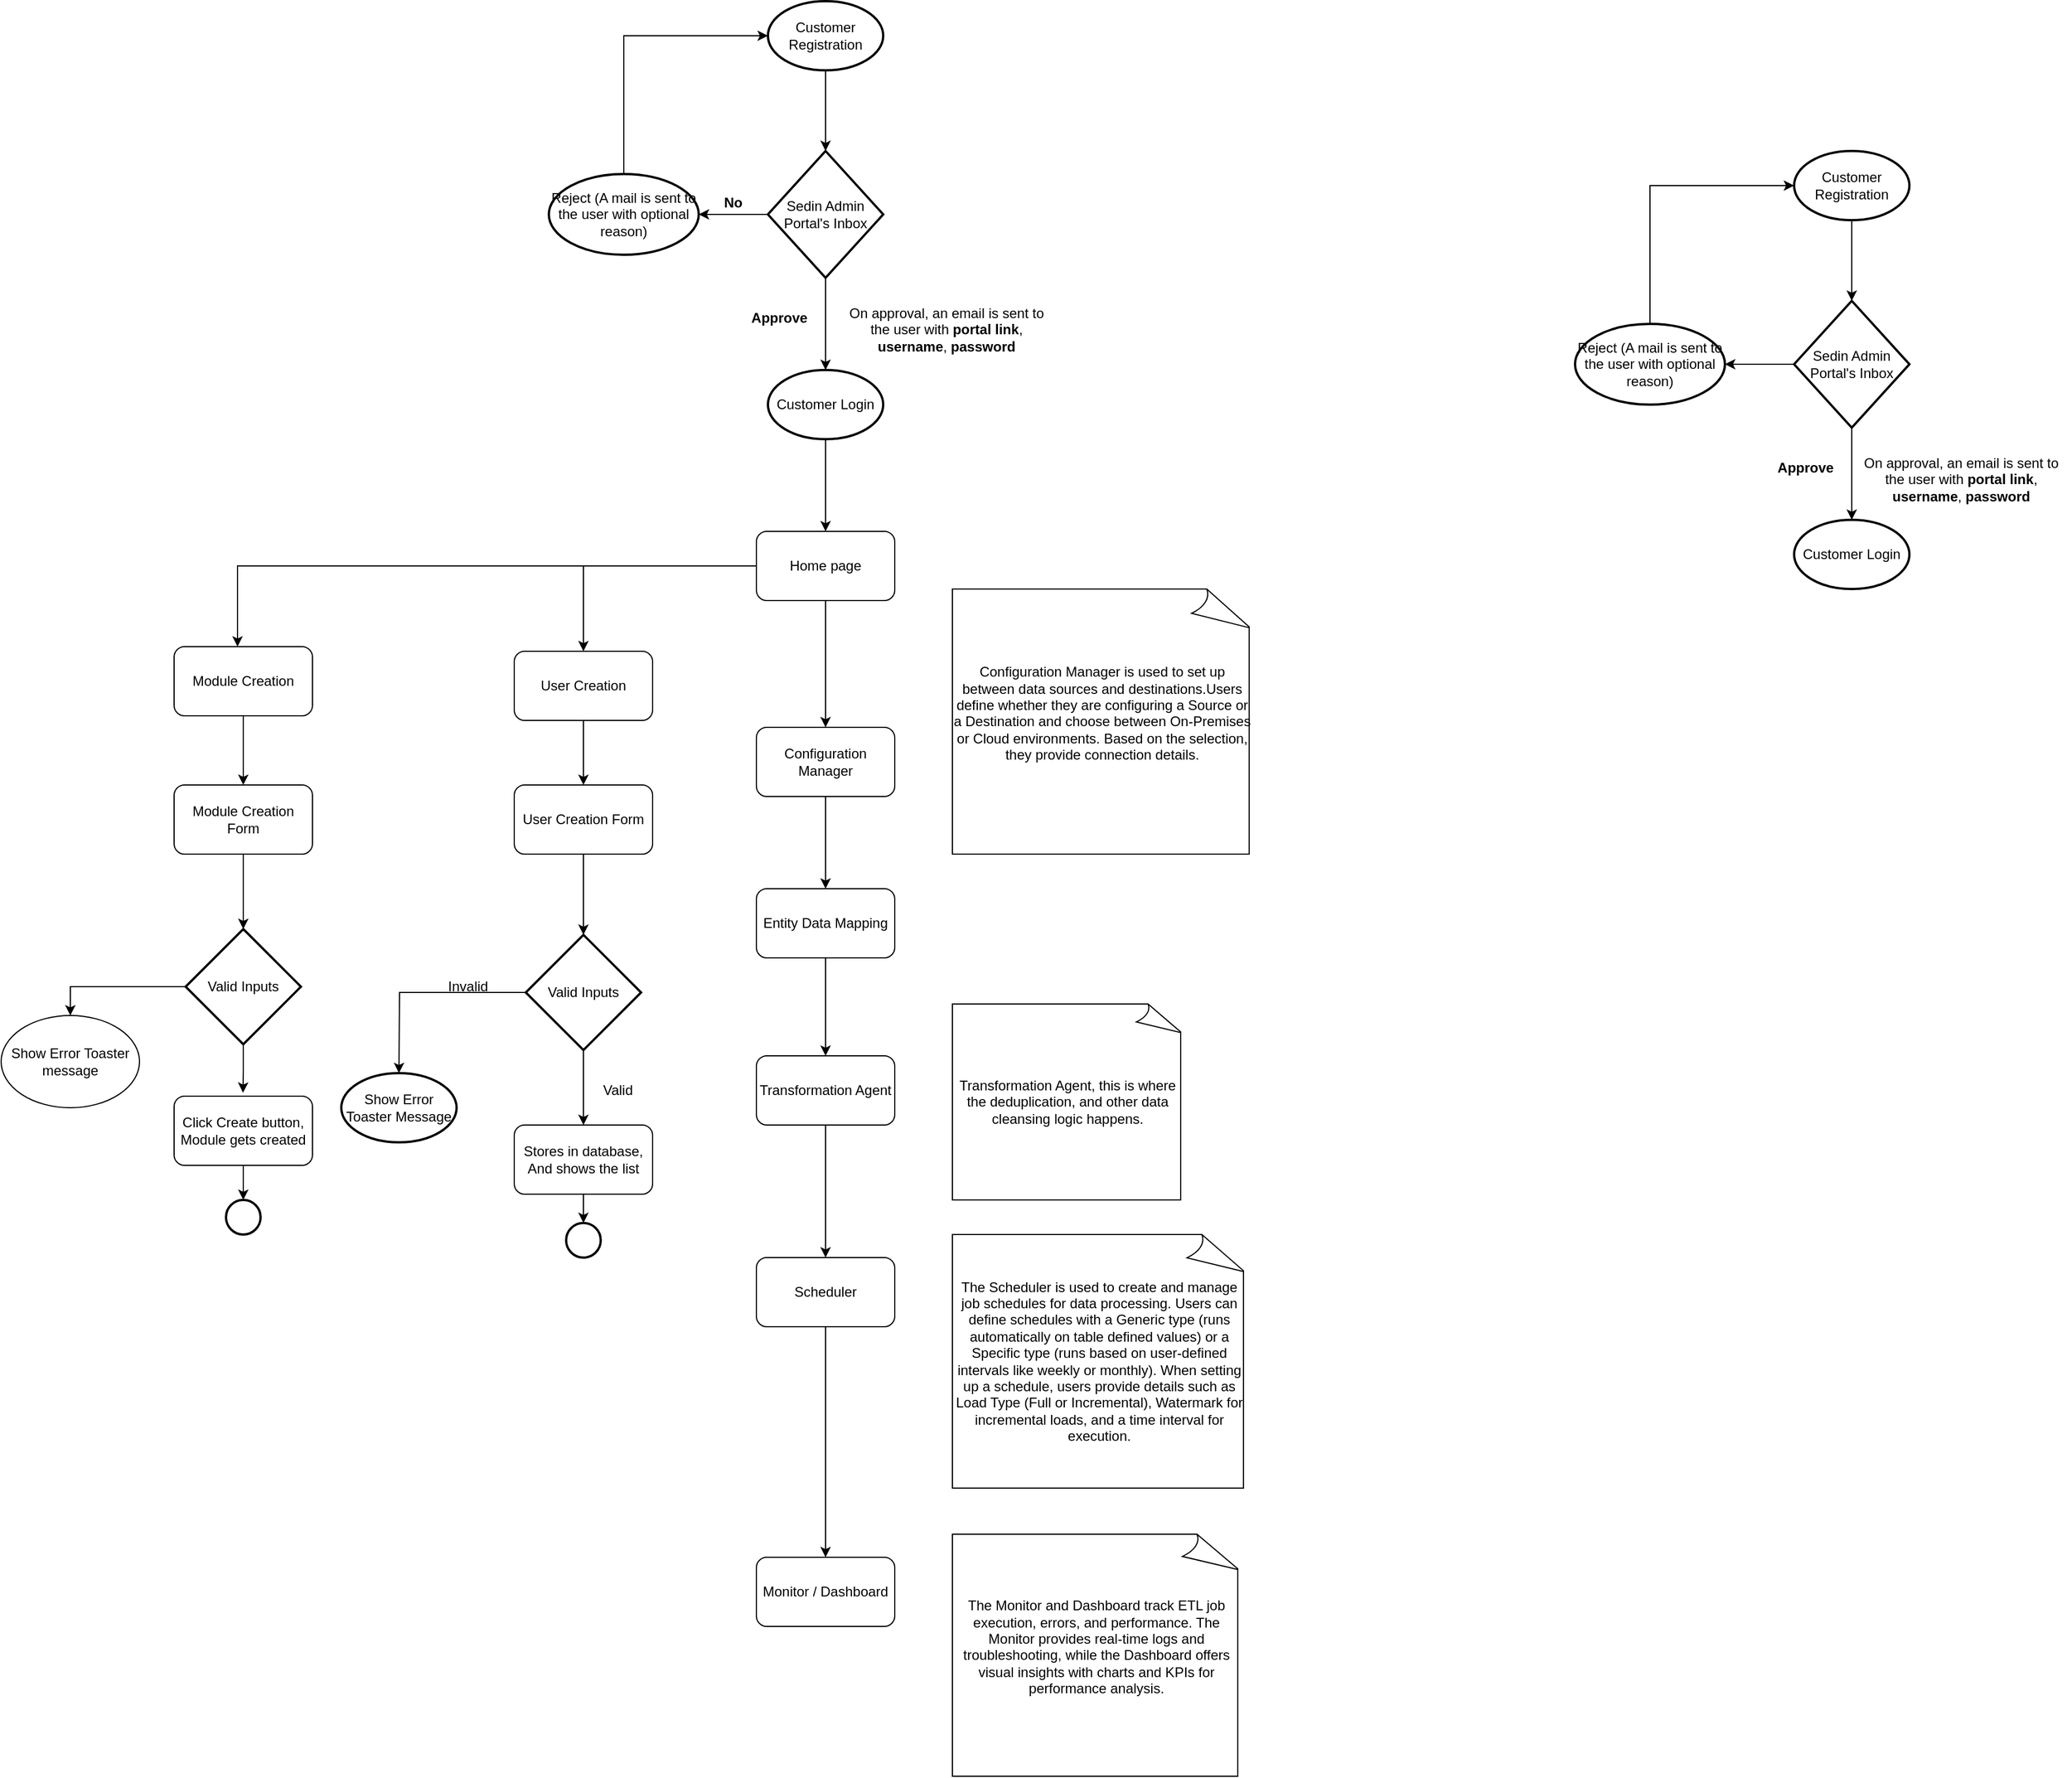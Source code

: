 <mxfile version="26.0.11">
  <diagram name="Page-1" id="JwsKtSlzKJL-_fA95mNr">
    <mxGraphModel dx="2614" dy="2118" grid="1" gridSize="10" guides="1" tooltips="1" connect="1" arrows="1" fold="1" page="1" pageScale="1" pageWidth="850" pageHeight="1100" math="0" shadow="0">
      <root>
        <mxCell id="0" />
        <mxCell id="1" parent="0" />
        <mxCell id="wLBPmGkjSrUaY8O8nYOr-3" value="" style="edgeStyle=orthogonalEdgeStyle;rounded=0;orthogonalLoop=1;jettySize=auto;html=1;" parent="1" source="wLBPmGkjSrUaY8O8nYOr-1" target="wLBPmGkjSrUaY8O8nYOr-2" edge="1">
          <mxGeometry relative="1" as="geometry" />
        </mxCell>
        <mxCell id="wLBPmGkjSrUaY8O8nYOr-1" value="Customer Registration" style="strokeWidth=2;html=1;shape=mxgraph.flowchart.start_1;whiteSpace=wrap;" parent="1" vertex="1">
          <mxGeometry x="240" y="-40" width="100" height="60" as="geometry" />
        </mxCell>
        <mxCell id="wLBPmGkjSrUaY8O8nYOr-5" style="edgeStyle=orthogonalEdgeStyle;rounded=0;orthogonalLoop=1;jettySize=auto;html=1;" parent="1" source="wLBPmGkjSrUaY8O8nYOr-2" edge="1">
          <mxGeometry relative="1" as="geometry">
            <mxPoint x="290" y="280" as="targetPoint" />
          </mxGeometry>
        </mxCell>
        <mxCell id="wLBPmGkjSrUaY8O8nYOr-2" value="Sedin Admin Portal&#39;s Inbox" style="rhombus;whiteSpace=wrap;html=1;strokeWidth=2;" parent="1" vertex="1">
          <mxGeometry x="240" y="90" width="100" height="110" as="geometry" />
        </mxCell>
        <mxCell id="wLBPmGkjSrUaY8O8nYOr-13" style="edgeStyle=orthogonalEdgeStyle;rounded=0;orthogonalLoop=1;jettySize=auto;html=1;entryX=0.5;entryY=0;entryDx=0;entryDy=0;exitX=0.5;exitY=1;exitDx=0;exitDy=0;" parent="1" source="TD3ph9XTpCU9QJQ2LqiL-3" target="wLBPmGkjSrUaY8O8nYOr-11" edge="1">
          <mxGeometry relative="1" as="geometry" />
        </mxCell>
        <mxCell id="wLBPmGkjSrUaY8O8nYOr-23" style="edgeStyle=orthogonalEdgeStyle;rounded=0;orthogonalLoop=1;jettySize=auto;html=1;entryX=0.5;entryY=0;entryDx=0;entryDy=0;exitX=0;exitY=0.5;exitDx=0;exitDy=0;" parent="1" source="TD3ph9XTpCU9QJQ2LqiL-3" target="wLBPmGkjSrUaY8O8nYOr-22" edge="1">
          <mxGeometry relative="1" as="geometry" />
        </mxCell>
        <mxCell id="TD3ph9XTpCU9QJQ2LqiL-4" style="edgeStyle=orthogonalEdgeStyle;rounded=0;orthogonalLoop=1;jettySize=auto;html=1;entryX=0.5;entryY=0;entryDx=0;entryDy=0;" edge="1" parent="1" source="wLBPmGkjSrUaY8O8nYOr-4" target="TD3ph9XTpCU9QJQ2LqiL-3">
          <mxGeometry relative="1" as="geometry" />
        </mxCell>
        <mxCell id="wLBPmGkjSrUaY8O8nYOr-4" value="Customer Login" style="strokeWidth=2;html=1;shape=mxgraph.flowchart.start_1;whiteSpace=wrap;" parent="1" vertex="1">
          <mxGeometry x="240" y="280" width="100" height="60" as="geometry" />
        </mxCell>
        <mxCell id="wLBPmGkjSrUaY8O8nYOr-6" value="Reject (A mail is sent to the user with optional reason)" style="strokeWidth=2;html=1;shape=mxgraph.flowchart.start_1;whiteSpace=wrap;" parent="1" vertex="1">
          <mxGeometry x="50" y="110" width="130" height="70" as="geometry" />
        </mxCell>
        <mxCell id="wLBPmGkjSrUaY8O8nYOr-7" style="edgeStyle=orthogonalEdgeStyle;rounded=0;orthogonalLoop=1;jettySize=auto;html=1;entryX=1;entryY=0.5;entryDx=0;entryDy=0;entryPerimeter=0;" parent="1" source="wLBPmGkjSrUaY8O8nYOr-2" target="wLBPmGkjSrUaY8O8nYOr-6" edge="1">
          <mxGeometry relative="1" as="geometry" />
        </mxCell>
        <mxCell id="wLBPmGkjSrUaY8O8nYOr-8" style="edgeStyle=orthogonalEdgeStyle;rounded=0;orthogonalLoop=1;jettySize=auto;html=1;entryX=0;entryY=0.5;entryDx=0;entryDy=0;entryPerimeter=0;" parent="1" source="wLBPmGkjSrUaY8O8nYOr-6" target="wLBPmGkjSrUaY8O8nYOr-1" edge="1">
          <mxGeometry relative="1" as="geometry">
            <Array as="points">
              <mxPoint x="115" y="-10" />
            </Array>
          </mxGeometry>
        </mxCell>
        <mxCell id="wLBPmGkjSrUaY8O8nYOr-9" value="&lt;b&gt;Approve&lt;/b&gt;" style="text;html=1;align=center;verticalAlign=middle;whiteSpace=wrap;rounded=0;" parent="1" vertex="1">
          <mxGeometry x="220" y="220" width="60" height="30" as="geometry" />
        </mxCell>
        <mxCell id="wLBPmGkjSrUaY8O8nYOr-10" value="On approval, an email is sent to the user with &lt;b&gt;portal link&lt;/b&gt;, &lt;b&gt;username&lt;/b&gt;, &lt;b&gt;password&lt;/b&gt;" style="text;html=1;align=center;verticalAlign=middle;whiteSpace=wrap;rounded=0;" parent="1" vertex="1">
          <mxGeometry x="300" y="230" width="190" height="30" as="geometry" />
        </mxCell>
        <mxCell id="wLBPmGkjSrUaY8O8nYOr-14" style="edgeStyle=orthogonalEdgeStyle;rounded=0;orthogonalLoop=1;jettySize=auto;html=1;" parent="1" source="wLBPmGkjSrUaY8O8nYOr-11" target="wLBPmGkjSrUaY8O8nYOr-12" edge="1">
          <mxGeometry relative="1" as="geometry" />
        </mxCell>
        <mxCell id="wLBPmGkjSrUaY8O8nYOr-11" value="Configuration Manager" style="rounded=1;whiteSpace=wrap;html=1;" parent="1" vertex="1">
          <mxGeometry x="230" y="590" width="120" height="60" as="geometry" />
        </mxCell>
        <mxCell id="wLBPmGkjSrUaY8O8nYOr-15" style="edgeStyle=orthogonalEdgeStyle;rounded=0;orthogonalLoop=1;jettySize=auto;html=1;entryX=0.5;entryY=0;entryDx=0;entryDy=0;" parent="1" source="wLBPmGkjSrUaY8O8nYOr-12" target="wLBPmGkjSrUaY8O8nYOr-16" edge="1">
          <mxGeometry relative="1" as="geometry">
            <mxPoint x="290" y="820" as="targetPoint" />
          </mxGeometry>
        </mxCell>
        <mxCell id="wLBPmGkjSrUaY8O8nYOr-12" value="Entity Data Mapping" style="rounded=1;whiteSpace=wrap;html=1;" parent="1" vertex="1">
          <mxGeometry x="230" y="730" width="120" height="60" as="geometry" />
        </mxCell>
        <mxCell id="wLBPmGkjSrUaY8O8nYOr-18" value="" style="edgeStyle=orthogonalEdgeStyle;rounded=0;orthogonalLoop=1;jettySize=auto;html=1;" parent="1" source="wLBPmGkjSrUaY8O8nYOr-16" target="wLBPmGkjSrUaY8O8nYOr-17" edge="1">
          <mxGeometry relative="1" as="geometry" />
        </mxCell>
        <mxCell id="wLBPmGkjSrUaY8O8nYOr-16" value="Transformation Agent" style="rounded=1;whiteSpace=wrap;html=1;" parent="1" vertex="1">
          <mxGeometry x="230" y="875" width="120" height="60" as="geometry" />
        </mxCell>
        <mxCell id="wLBPmGkjSrUaY8O8nYOr-20" value="" style="edgeStyle=orthogonalEdgeStyle;rounded=0;orthogonalLoop=1;jettySize=auto;html=1;" parent="1" source="wLBPmGkjSrUaY8O8nYOr-17" target="wLBPmGkjSrUaY8O8nYOr-19" edge="1">
          <mxGeometry relative="1" as="geometry" />
        </mxCell>
        <mxCell id="wLBPmGkjSrUaY8O8nYOr-17" value="Scheduler" style="rounded=1;whiteSpace=wrap;html=1;" parent="1" vertex="1">
          <mxGeometry x="230" y="1050" width="120" height="60" as="geometry" />
        </mxCell>
        <mxCell id="wLBPmGkjSrUaY8O8nYOr-19" value="Monitor / Dashboard" style="rounded=1;whiteSpace=wrap;html=1;" parent="1" vertex="1">
          <mxGeometry x="230" y="1310" width="120" height="60" as="geometry" />
        </mxCell>
        <mxCell id="wLBPmGkjSrUaY8O8nYOr-30" style="edgeStyle=orthogonalEdgeStyle;rounded=0;orthogonalLoop=1;jettySize=auto;html=1;" parent="1" source="wLBPmGkjSrUaY8O8nYOr-22" edge="1">
          <mxGeometry relative="1" as="geometry">
            <mxPoint x="80" y="640" as="targetPoint" />
          </mxGeometry>
        </mxCell>
        <mxCell id="wLBPmGkjSrUaY8O8nYOr-22" value="User Creation" style="rounded=1;whiteSpace=wrap;html=1;" parent="1" vertex="1">
          <mxGeometry x="20" y="524" width="120" height="60" as="geometry" />
        </mxCell>
        <mxCell id="wLBPmGkjSrUaY8O8nYOr-33" value="" style="edgeStyle=orthogonalEdgeStyle;rounded=0;orthogonalLoop=1;jettySize=auto;html=1;" parent="1" source="wLBPmGkjSrUaY8O8nYOr-31" edge="1">
          <mxGeometry relative="1" as="geometry">
            <mxPoint x="80" y="770" as="targetPoint" />
          </mxGeometry>
        </mxCell>
        <mxCell id="wLBPmGkjSrUaY8O8nYOr-31" value="User Creation Form" style="rounded=1;whiteSpace=wrap;html=1;" parent="1" vertex="1">
          <mxGeometry x="20" y="640" width="120" height="60" as="geometry" />
        </mxCell>
        <mxCell id="wLBPmGkjSrUaY8O8nYOr-35" style="edgeStyle=orthogonalEdgeStyle;rounded=0;orthogonalLoop=1;jettySize=auto;html=1;" parent="1" source="wLBPmGkjSrUaY8O8nYOr-34" edge="1">
          <mxGeometry relative="1" as="geometry">
            <mxPoint x="-80" y="890" as="targetPoint" />
          </mxGeometry>
        </mxCell>
        <mxCell id="wLBPmGkjSrUaY8O8nYOr-40" style="edgeStyle=orthogonalEdgeStyle;rounded=0;orthogonalLoop=1;jettySize=auto;html=1;entryX=0.5;entryY=0;entryDx=0;entryDy=0;exitX=0.5;exitY=1;exitDx=0;exitDy=0;exitPerimeter=0;" parent="1" source="wLBPmGkjSrUaY8O8nYOr-34" target="wLBPmGkjSrUaY8O8nYOr-39" edge="1">
          <mxGeometry relative="1" as="geometry">
            <Array as="points" />
          </mxGeometry>
        </mxCell>
        <mxCell id="wLBPmGkjSrUaY8O8nYOr-34" value="Valid Inputs" style="strokeWidth=2;html=1;shape=mxgraph.flowchart.decision;whiteSpace=wrap;" parent="1" vertex="1">
          <mxGeometry x="30" y="770" width="100" height="100" as="geometry" />
        </mxCell>
        <mxCell id="wLBPmGkjSrUaY8O8nYOr-37" value="Show Error Toaster Message" style="strokeWidth=2;html=1;shape=mxgraph.flowchart.start_1;whiteSpace=wrap;" parent="1" vertex="1">
          <mxGeometry x="-130" y="890" width="100" height="60" as="geometry" />
        </mxCell>
        <mxCell id="wLBPmGkjSrUaY8O8nYOr-38" value="Invalid" style="text;html=1;align=center;verticalAlign=middle;whiteSpace=wrap;rounded=0;" parent="1" vertex="1">
          <mxGeometry x="-50" y="800" width="60" height="30" as="geometry" />
        </mxCell>
        <mxCell id="wLBPmGkjSrUaY8O8nYOr-39" value="Stores in database, And shows the list" style="rounded=1;whiteSpace=wrap;html=1;" parent="1" vertex="1">
          <mxGeometry x="20" y="935" width="120" height="60" as="geometry" />
        </mxCell>
        <mxCell id="wLBPmGkjSrUaY8O8nYOr-42" value="" style="strokeWidth=2;html=1;shape=mxgraph.flowchart.start_2;whiteSpace=wrap;" parent="1" vertex="1">
          <mxGeometry x="65" y="1020" width="30" height="30" as="geometry" />
        </mxCell>
        <mxCell id="wLBPmGkjSrUaY8O8nYOr-43" style="edgeStyle=orthogonalEdgeStyle;rounded=0;orthogonalLoop=1;jettySize=auto;html=1;entryX=0.5;entryY=0;entryDx=0;entryDy=0;entryPerimeter=0;" parent="1" source="wLBPmGkjSrUaY8O8nYOr-39" target="wLBPmGkjSrUaY8O8nYOr-42" edge="1">
          <mxGeometry relative="1" as="geometry" />
        </mxCell>
        <mxCell id="wLBPmGkjSrUaY8O8nYOr-52" value="Valid" style="text;html=1;align=center;verticalAlign=middle;whiteSpace=wrap;rounded=0;" parent="1" vertex="1">
          <mxGeometry x="80" y="890" width="60" height="30" as="geometry" />
        </mxCell>
        <mxCell id="wLBPmGkjSrUaY8O8nYOr-58" value="" style="edgeStyle=orthogonalEdgeStyle;rounded=0;orthogonalLoop=1;jettySize=auto;html=1;" parent="1" source="wLBPmGkjSrUaY8O8nYOr-59" target="wLBPmGkjSrUaY8O8nYOr-61" edge="1">
          <mxGeometry relative="1" as="geometry" />
        </mxCell>
        <mxCell id="wLBPmGkjSrUaY8O8nYOr-59" value="Customer Registration" style="strokeWidth=2;html=1;shape=mxgraph.flowchart.start_1;whiteSpace=wrap;" parent="1" vertex="1">
          <mxGeometry x="1130" y="90" width="100" height="60" as="geometry" />
        </mxCell>
        <mxCell id="wLBPmGkjSrUaY8O8nYOr-60" style="edgeStyle=orthogonalEdgeStyle;rounded=0;orthogonalLoop=1;jettySize=auto;html=1;" parent="1" source="wLBPmGkjSrUaY8O8nYOr-61" edge="1">
          <mxGeometry relative="1" as="geometry">
            <mxPoint x="1180" y="410" as="targetPoint" />
          </mxGeometry>
        </mxCell>
        <mxCell id="wLBPmGkjSrUaY8O8nYOr-61" value="Sedin Admin Portal&#39;s Inbox" style="rhombus;whiteSpace=wrap;html=1;strokeWidth=2;" parent="1" vertex="1">
          <mxGeometry x="1130" y="220" width="100" height="110" as="geometry" />
        </mxCell>
        <mxCell id="wLBPmGkjSrUaY8O8nYOr-62" value="Reject (A mail is sent to the user with optional reason)" style="strokeWidth=2;html=1;shape=mxgraph.flowchart.start_1;whiteSpace=wrap;" parent="1" vertex="1">
          <mxGeometry x="940" y="240" width="130" height="70" as="geometry" />
        </mxCell>
        <mxCell id="wLBPmGkjSrUaY8O8nYOr-63" style="edgeStyle=orthogonalEdgeStyle;rounded=0;orthogonalLoop=1;jettySize=auto;html=1;entryX=1;entryY=0.5;entryDx=0;entryDy=0;entryPerimeter=0;" parent="1" source="wLBPmGkjSrUaY8O8nYOr-61" target="wLBPmGkjSrUaY8O8nYOr-62" edge="1">
          <mxGeometry relative="1" as="geometry" />
        </mxCell>
        <mxCell id="wLBPmGkjSrUaY8O8nYOr-64" style="edgeStyle=orthogonalEdgeStyle;rounded=0;orthogonalLoop=1;jettySize=auto;html=1;entryX=0;entryY=0.5;entryDx=0;entryDy=0;entryPerimeter=0;" parent="1" source="wLBPmGkjSrUaY8O8nYOr-62" target="wLBPmGkjSrUaY8O8nYOr-59" edge="1">
          <mxGeometry relative="1" as="geometry">
            <Array as="points">
              <mxPoint x="1005" y="120" />
            </Array>
          </mxGeometry>
        </mxCell>
        <mxCell id="wLBPmGkjSrUaY8O8nYOr-65" value="&lt;b&gt;Approve&lt;/b&gt;" style="text;html=1;align=center;verticalAlign=middle;whiteSpace=wrap;rounded=0;" parent="1" vertex="1">
          <mxGeometry x="1110" y="350" width="60" height="30" as="geometry" />
        </mxCell>
        <mxCell id="wLBPmGkjSrUaY8O8nYOr-66" value="On approval, an email is sent to the user with &lt;b&gt;portal link&lt;/b&gt;, &lt;b&gt;username&lt;/b&gt;, &lt;b&gt;password&lt;/b&gt;" style="text;html=1;align=center;verticalAlign=middle;whiteSpace=wrap;rounded=0;" parent="1" vertex="1">
          <mxGeometry x="1180" y="360" width="190" height="30" as="geometry" />
        </mxCell>
        <mxCell id="wLBPmGkjSrUaY8O8nYOr-67" value="Customer Login" style="strokeWidth=2;html=1;shape=mxgraph.flowchart.start_1;whiteSpace=wrap;" parent="1" vertex="1">
          <mxGeometry x="1130" y="410" width="100" height="60" as="geometry" />
        </mxCell>
        <mxCell id="wLBPmGkjSrUaY8O8nYOr-68" value="" style="edgeStyle=orthogonalEdgeStyle;rounded=0;orthogonalLoop=1;jettySize=auto;html=1;" parent="1" edge="1">
          <mxGeometry relative="1" as="geometry">
            <mxPoint x="80" y="450" as="sourcePoint" />
            <mxPoint x="-220" y="520" as="targetPoint" />
            <Array as="points">
              <mxPoint x="-220" y="450" />
            </Array>
          </mxGeometry>
        </mxCell>
        <mxCell id="wLBPmGkjSrUaY8O8nYOr-69" value="Module Creation Form" style="whiteSpace=wrap;html=1;rounded=1;" parent="1" vertex="1">
          <mxGeometry x="-275" y="640" width="120" height="60" as="geometry" />
        </mxCell>
        <mxCell id="wLBPmGkjSrUaY8O8nYOr-70" value="" style="edgeStyle=orthogonalEdgeStyle;rounded=0;orthogonalLoop=1;jettySize=auto;html=1;entryX=0.498;entryY=-0.05;entryDx=0;entryDy=0;entryPerimeter=0;" parent="1" source="wLBPmGkjSrUaY8O8nYOr-72" target="wLBPmGkjSrUaY8O8nYOr-74" edge="1">
          <mxGeometry relative="1" as="geometry">
            <mxPoint x="-215" y="965" as="targetPoint" />
          </mxGeometry>
        </mxCell>
        <mxCell id="wLBPmGkjSrUaY8O8nYOr-71" style="edgeStyle=orthogonalEdgeStyle;rounded=0;orthogonalLoop=1;jettySize=auto;html=1;entryX=0.5;entryY=0;entryDx=0;entryDy=0;" parent="1" source="wLBPmGkjSrUaY8O8nYOr-72" target="wLBPmGkjSrUaY8O8nYOr-75" edge="1">
          <mxGeometry relative="1" as="geometry" />
        </mxCell>
        <mxCell id="wLBPmGkjSrUaY8O8nYOr-72" value="Valid Inputs" style="strokeWidth=2;html=1;shape=mxgraph.flowchart.decision;whiteSpace=wrap;" parent="1" vertex="1">
          <mxGeometry x="-265" y="765" width="100" height="100" as="geometry" />
        </mxCell>
        <mxCell id="wLBPmGkjSrUaY8O8nYOr-73" style="edgeStyle=orthogonalEdgeStyle;rounded=0;orthogonalLoop=1;jettySize=auto;html=1;entryX=0.5;entryY=0;entryDx=0;entryDy=0;entryPerimeter=0;exitX=0.5;exitY=1;exitDx=0;exitDy=0;" parent="1" source="wLBPmGkjSrUaY8O8nYOr-69" target="wLBPmGkjSrUaY8O8nYOr-72" edge="1">
          <mxGeometry relative="1" as="geometry">
            <mxPoint x="-215" y="700" as="sourcePoint" />
          </mxGeometry>
        </mxCell>
        <mxCell id="wLBPmGkjSrUaY8O8nYOr-74" value="Click Create button, Module gets created" style="rounded=1;whiteSpace=wrap;html=1;" parent="1" vertex="1">
          <mxGeometry x="-275" y="910" width="120" height="60" as="geometry" />
        </mxCell>
        <mxCell id="wLBPmGkjSrUaY8O8nYOr-75" value="Show Error Toaster message" style="ellipse;whiteSpace=wrap;html=1;" parent="1" vertex="1">
          <mxGeometry x="-425" y="840" width="120" height="80" as="geometry" />
        </mxCell>
        <mxCell id="wLBPmGkjSrUaY8O8nYOr-76" value="" style="strokeWidth=2;html=1;shape=mxgraph.flowchart.start_2;whiteSpace=wrap;" parent="1" vertex="1">
          <mxGeometry x="-230" y="1000" width="30" height="30" as="geometry" />
        </mxCell>
        <mxCell id="wLBPmGkjSrUaY8O8nYOr-77" style="edgeStyle=orthogonalEdgeStyle;rounded=0;orthogonalLoop=1;jettySize=auto;html=1;entryX=0.5;entryY=0;entryDx=0;entryDy=0;entryPerimeter=0;" parent="1" source="wLBPmGkjSrUaY8O8nYOr-74" target="wLBPmGkjSrUaY8O8nYOr-76" edge="1">
          <mxGeometry relative="1" as="geometry" />
        </mxCell>
        <mxCell id="wLBPmGkjSrUaY8O8nYOr-79" style="edgeStyle=orthogonalEdgeStyle;rounded=0;orthogonalLoop=1;jettySize=auto;html=1;entryX=0.5;entryY=0;entryDx=0;entryDy=0;" parent="1" source="wLBPmGkjSrUaY8O8nYOr-78" target="wLBPmGkjSrUaY8O8nYOr-69" edge="1">
          <mxGeometry relative="1" as="geometry" />
        </mxCell>
        <mxCell id="wLBPmGkjSrUaY8O8nYOr-78" value="Module Creation" style="rounded=1;whiteSpace=wrap;html=1;" parent="1" vertex="1">
          <mxGeometry x="-275" y="520" width="120" height="60" as="geometry" />
        </mxCell>
        <mxCell id="wLBPmGkjSrUaY8O8nYOr-83" value="&#xa;&lt;p data-pm-slice=&quot;1 1 []&quot;&gt;Configuration Manager  is used to set up between data sources and destinations.Users define whether they are configuring a Source  or a Destination and choose between On-Premises or Cloud environments.  Based on the selection, they provide connection details.&lt;/p&gt;&#xa;&#xa;" style="whiteSpace=wrap;html=1;shape=mxgraph.basic.document" parent="1" vertex="1">
          <mxGeometry x="400" y="470" width="260" height="230" as="geometry" />
        </mxCell>
        <mxCell id="wLBPmGkjSrUaY8O8nYOr-86" value="Transformation Agent, this is where the deduplication, and other data cleansing logic happens." style="whiteSpace=wrap;html=1;shape=mxgraph.basic.document" parent="1" vertex="1">
          <mxGeometry x="400" y="830" width="200" height="170" as="geometry" />
        </mxCell>
        <mxCell id="wLBPmGkjSrUaY8O8nYOr-91" value="&lt;span style=&quot;background-color: transparent; color: light-dark(rgb(0, 0, 0), rgb(255, 255, 255));&quot;&gt;The Scheduler is used to create and manage job schedules for data processing. Users can define schedules with a Generic type (runs automatically on table defined values) or a Specific type (runs based on user-defined intervals like weekly or monthly). When setting up a schedule, users provide details such as Load Type (Full or Incremental), Watermark for incremental loads, and a time interval for execution.&lt;/span&gt;" style="whiteSpace=wrap;html=1;shape=mxgraph.basic.document" parent="1" vertex="1">
          <mxGeometry x="400" y="1030" width="255" height="220" as="geometry" />
        </mxCell>
        <mxCell id="wLBPmGkjSrUaY8O8nYOr-92" value="&#xa;&lt;p data-pm-slice=&quot;0 0 []&quot;&gt;The Monitor and Dashboard track ETL job execution, errors, and performance. The Monitor provides real-time logs and troubleshooting, while the Dashboard offers visual insights with charts and KPIs for performance analysis.&lt;/p&gt;&#xa;&#xa;" style="whiteSpace=wrap;html=1;shape=mxgraph.basic.document" parent="1" vertex="1">
          <mxGeometry x="400" y="1290" width="250" height="210" as="geometry" />
        </mxCell>
        <mxCell id="TD3ph9XTpCU9QJQ2LqiL-1" value="&lt;b&gt;No&lt;/b&gt;" style="text;html=1;align=center;verticalAlign=middle;whiteSpace=wrap;rounded=0;" vertex="1" parent="1">
          <mxGeometry x="180" y="120" width="60" height="30" as="geometry" />
        </mxCell>
        <mxCell id="TD3ph9XTpCU9QJQ2LqiL-3" value="Home page" style="rounded=1;whiteSpace=wrap;html=1;" vertex="1" parent="1">
          <mxGeometry x="230" y="420" width="120" height="60" as="geometry" />
        </mxCell>
      </root>
    </mxGraphModel>
  </diagram>
</mxfile>
